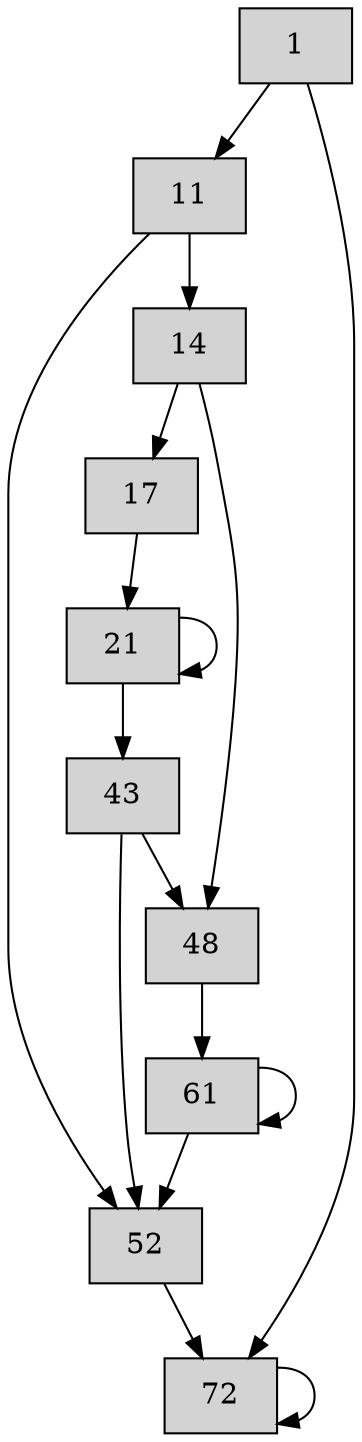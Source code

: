 digraph CFG {
    node [shape=box, style=filled];
    
    1 [label="1"];
    11 [label="11"];
    14 [label="14"];
    17 [label="17"];
    21 [label="21"];
    43 [label="43"];
    48 [label="48"];
    52 [label="52"];
    61 [label="61"];
    72 [label="72"];

    1 -> 72;
    1 -> 11;

    11 -> 14;
    11 -> 52;

    14 -> 48;
    14 -> 17;

    17 -> 21;

    21 -> 21;
    21 -> 43;

    43 -> 48;
    43 -> 52;

    48 -> 61;

    61 -> 61;
    61 -> 52;

    52 -> 72;

    72 -> 72;
}